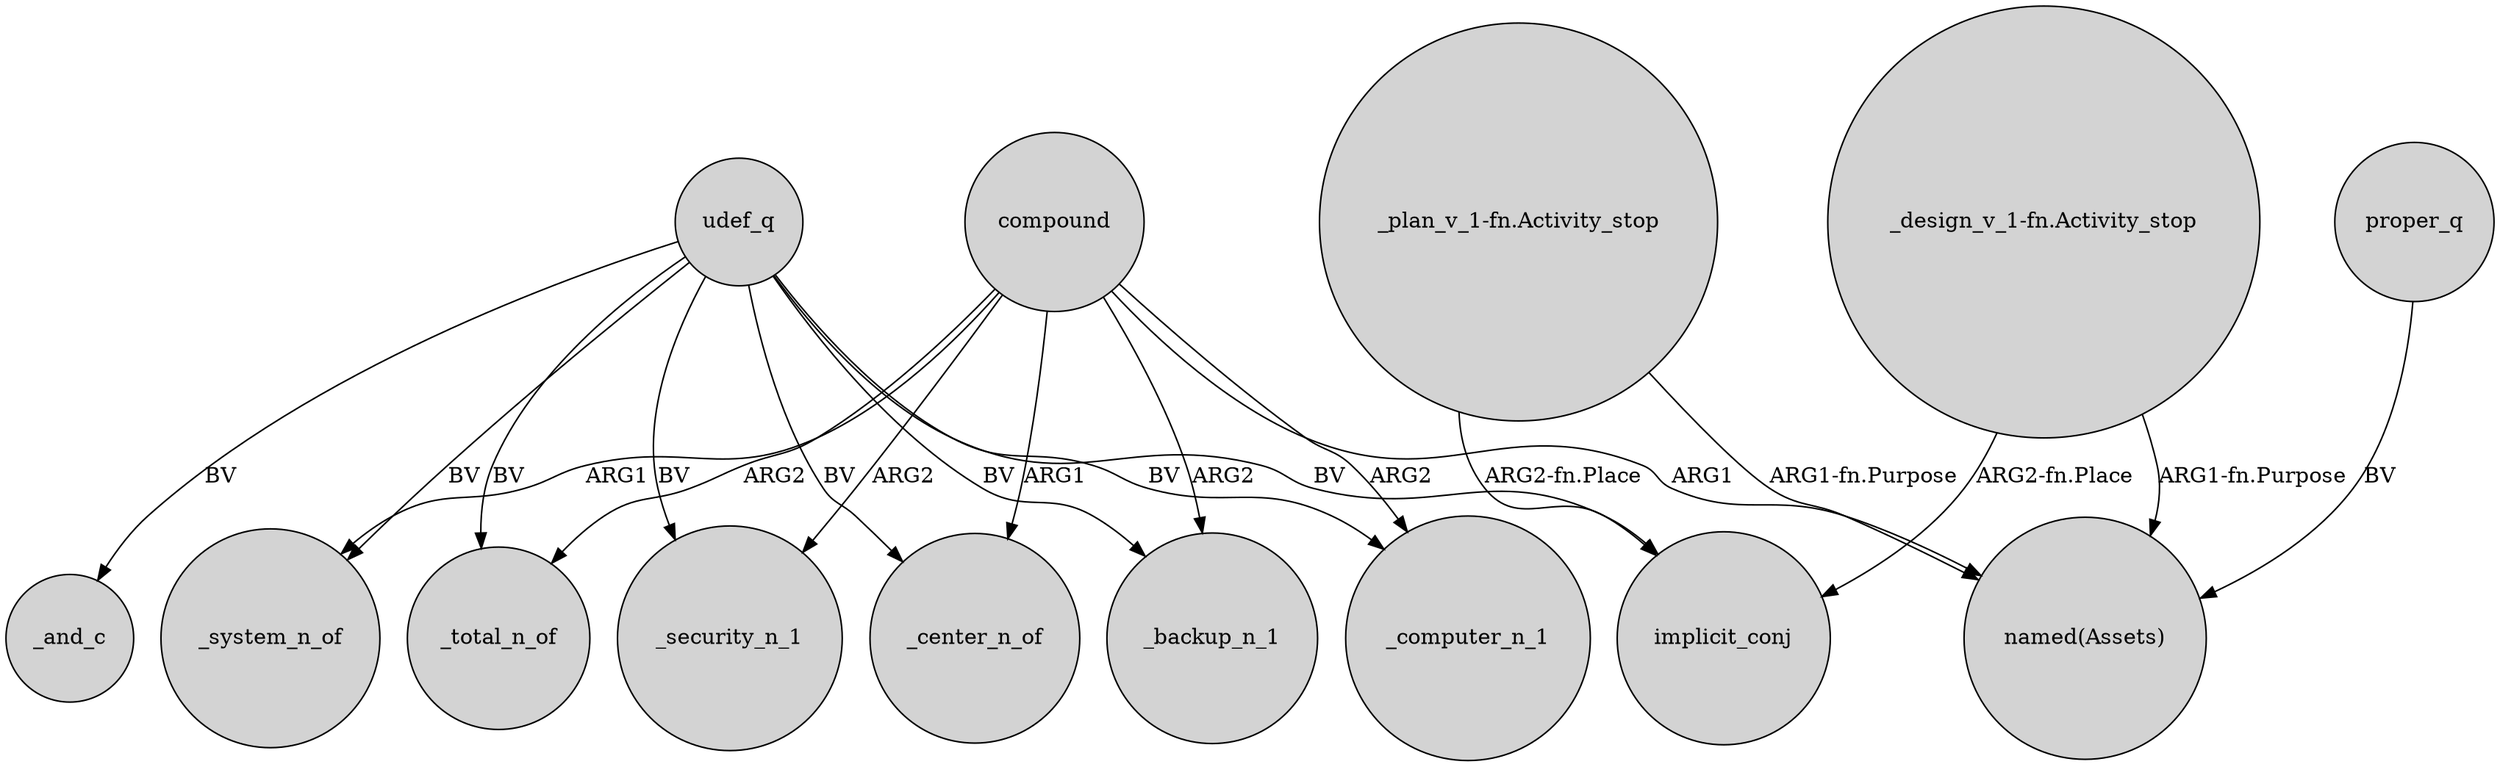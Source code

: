 digraph {
	node [shape=circle style=filled]
	compound -> _total_n_of [label=ARG2]
	compound -> _system_n_of [label=ARG1]
	compound -> _center_n_of [label=ARG1]
	"_plan_v_1-fn.Activity_stop" -> implicit_conj [label="ARG2-fn.Place"]
	compound -> _computer_n_1 [label=ARG2]
	proper_q -> "named(Assets)" [label=BV]
	udef_q -> _and_c [label=BV]
	udef_q -> _security_n_1 [label=BV]
	compound -> "named(Assets)" [label=ARG1]
	compound -> _backup_n_1 [label=ARG2]
	udef_q -> _computer_n_1 [label=BV]
	"_design_v_1-fn.Activity_stop" -> implicit_conj [label="ARG2-fn.Place"]
	udef_q -> _system_n_of [label=BV]
	udef_q -> _total_n_of [label=BV]
	"_plan_v_1-fn.Activity_stop" -> "named(Assets)" [label="ARG1-fn.Purpose"]
	udef_q -> _center_n_of [label=BV]
	"_design_v_1-fn.Activity_stop" -> "named(Assets)" [label="ARG1-fn.Purpose"]
	compound -> _security_n_1 [label=ARG2]
	udef_q -> _backup_n_1 [label=BV]
	udef_q -> implicit_conj [label=BV]
}
